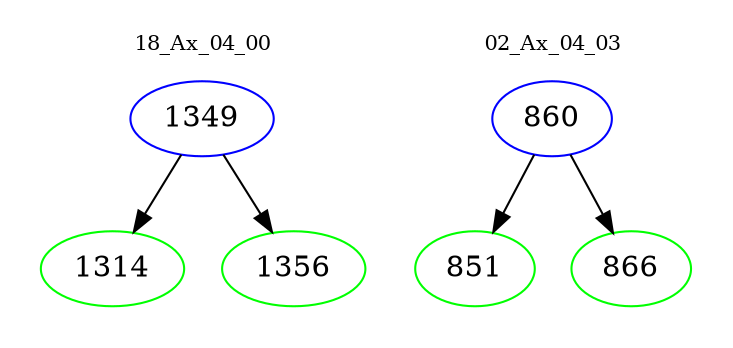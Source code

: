digraph{
subgraph cluster_0 {
color = white
label = "18_Ax_04_00";
fontsize=10;
T0_1349 [label="1349", color="blue"]
T0_1349 -> T0_1314 [color="black"]
T0_1314 [label="1314", color="green"]
T0_1349 -> T0_1356 [color="black"]
T0_1356 [label="1356", color="green"]
}
subgraph cluster_1 {
color = white
label = "02_Ax_04_03";
fontsize=10;
T1_860 [label="860", color="blue"]
T1_860 -> T1_851 [color="black"]
T1_851 [label="851", color="green"]
T1_860 -> T1_866 [color="black"]
T1_866 [label="866", color="green"]
}
}
